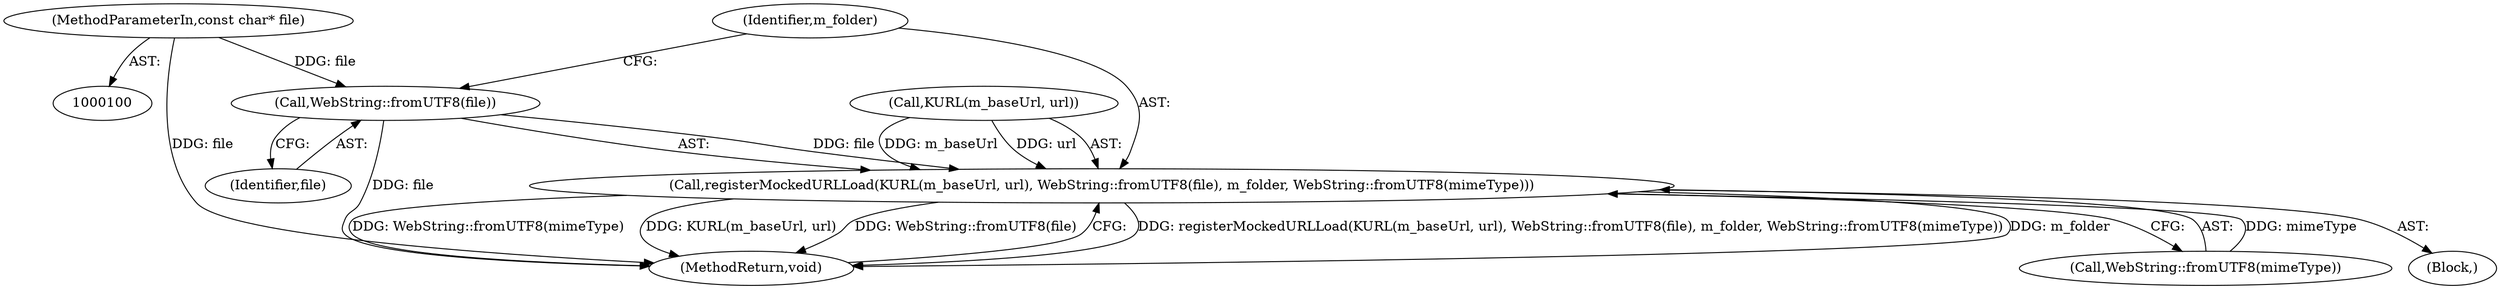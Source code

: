 digraph "1_Chrome_7f0126ff011142c8619b10a6e64d04d1745c503a_11@pointer" {
"1000109" [label="(Call,WebString::fromUTF8(file))"];
"1000102" [label="(MethodParameterIn,const char* file)"];
"1000105" [label="(Call,registerMockedURLLoad(KURL(m_baseUrl, url), WebString::fromUTF8(file), m_folder, WebString::fromUTF8(mimeType)))"];
"1000110" [label="(Identifier,file)"];
"1000102" [label="(MethodParameterIn,const char* file)"];
"1000114" [label="(MethodReturn,void)"];
"1000106" [label="(Call,KURL(m_baseUrl, url))"];
"1000111" [label="(Identifier,m_folder)"];
"1000112" [label="(Call,WebString::fromUTF8(mimeType))"];
"1000109" [label="(Call,WebString::fromUTF8(file))"];
"1000105" [label="(Call,registerMockedURLLoad(KURL(m_baseUrl, url), WebString::fromUTF8(file), m_folder, WebString::fromUTF8(mimeType)))"];
"1000104" [label="(Block,)"];
"1000109" -> "1000105"  [label="AST: "];
"1000109" -> "1000110"  [label="CFG: "];
"1000110" -> "1000109"  [label="AST: "];
"1000111" -> "1000109"  [label="CFG: "];
"1000109" -> "1000114"  [label="DDG: file"];
"1000109" -> "1000105"  [label="DDG: file"];
"1000102" -> "1000109"  [label="DDG: file"];
"1000102" -> "1000100"  [label="AST: "];
"1000102" -> "1000114"  [label="DDG: file"];
"1000105" -> "1000104"  [label="AST: "];
"1000105" -> "1000112"  [label="CFG: "];
"1000106" -> "1000105"  [label="AST: "];
"1000111" -> "1000105"  [label="AST: "];
"1000112" -> "1000105"  [label="AST: "];
"1000114" -> "1000105"  [label="CFG: "];
"1000105" -> "1000114"  [label="DDG: registerMockedURLLoad(KURL(m_baseUrl, url), WebString::fromUTF8(file), m_folder, WebString::fromUTF8(mimeType))"];
"1000105" -> "1000114"  [label="DDG: m_folder"];
"1000105" -> "1000114"  [label="DDG: WebString::fromUTF8(mimeType)"];
"1000105" -> "1000114"  [label="DDG: KURL(m_baseUrl, url)"];
"1000105" -> "1000114"  [label="DDG: WebString::fromUTF8(file)"];
"1000106" -> "1000105"  [label="DDG: m_baseUrl"];
"1000106" -> "1000105"  [label="DDG: url"];
"1000112" -> "1000105"  [label="DDG: mimeType"];
}
